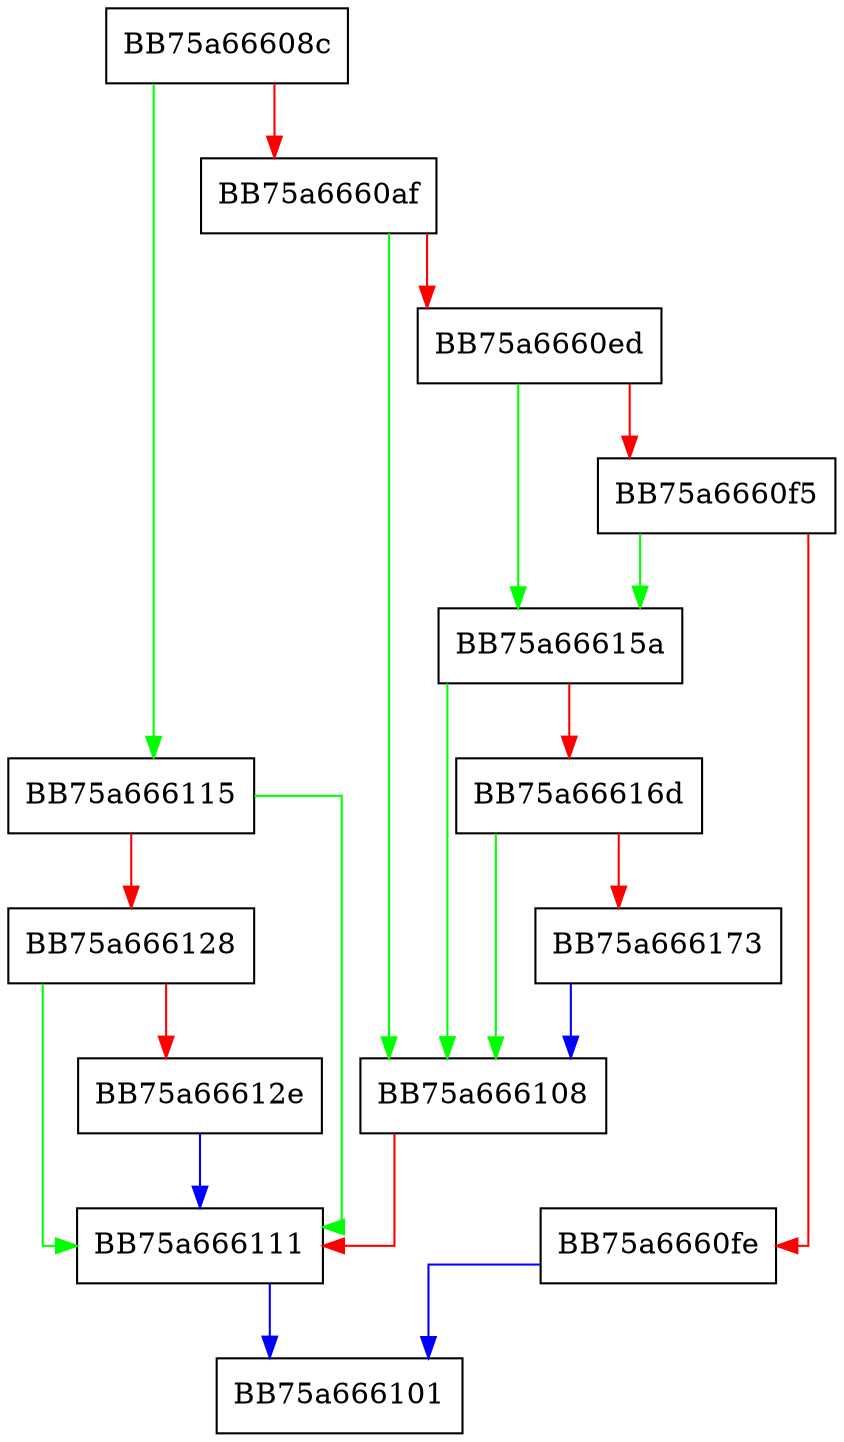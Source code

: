 digraph LuaOpenProcess {
  node [shape="box"];
  graph [splines=ortho];
  BB75a66608c -> BB75a666115 [color="green"];
  BB75a66608c -> BB75a6660af [color="red"];
  BB75a6660af -> BB75a666108 [color="green"];
  BB75a6660af -> BB75a6660ed [color="red"];
  BB75a6660ed -> BB75a66615a [color="green"];
  BB75a6660ed -> BB75a6660f5 [color="red"];
  BB75a6660f5 -> BB75a66615a [color="green"];
  BB75a6660f5 -> BB75a6660fe [color="red"];
  BB75a6660fe -> BB75a666101 [color="blue"];
  BB75a666108 -> BB75a666111 [color="red"];
  BB75a666111 -> BB75a666101 [color="blue"];
  BB75a666115 -> BB75a666111 [color="green"];
  BB75a666115 -> BB75a666128 [color="red"];
  BB75a666128 -> BB75a666111 [color="green"];
  BB75a666128 -> BB75a66612e [color="red"];
  BB75a66612e -> BB75a666111 [color="blue"];
  BB75a66615a -> BB75a666108 [color="green"];
  BB75a66615a -> BB75a66616d [color="red"];
  BB75a66616d -> BB75a666108 [color="green"];
  BB75a66616d -> BB75a666173 [color="red"];
  BB75a666173 -> BB75a666108 [color="blue"];
}